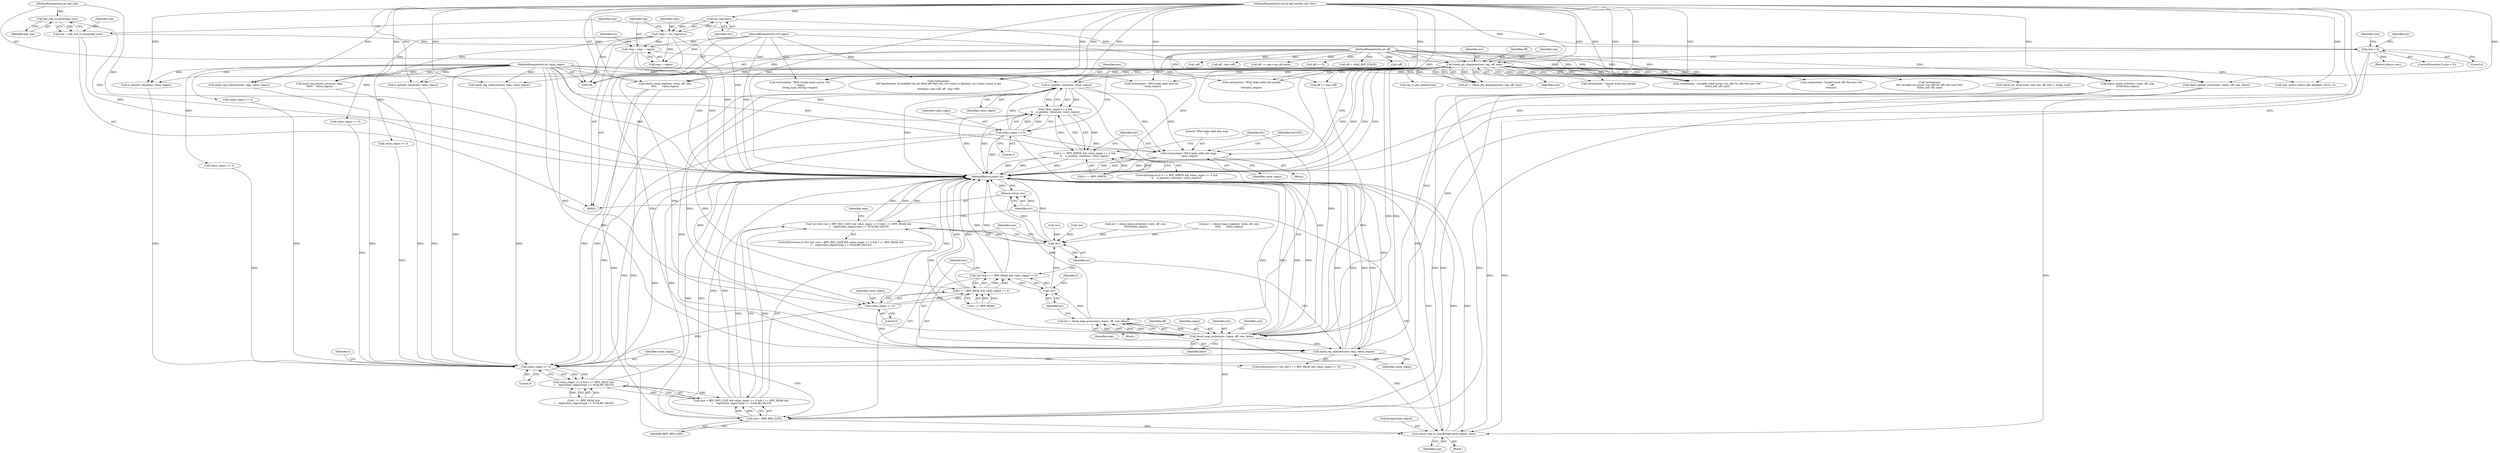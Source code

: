 digraph "0_linux_0c17d1d2c61936401f4702e1846e2c19b200f958_1@pointer" {
"1000179" [label="(Call,is_pointer_value(env, value_regno))"];
"1000149" [label="(Call,check_ptr_alignment(env, reg, off, size))"];
"1000124" [label="(Call,cur_regs(env))"];
"1000107" [label="(MethodParameterIn,struct bpf_verifier_env *env)"];
"1000127" [label="(Call,*reg = regs + regno)"];
"1000122" [label="(Call,*regs = cur_regs(env))"];
"1000109" [label="(MethodParameterIn,u32 regno)"];
"1000110" [label="(MethodParameterIn,int off)"];
"1000142" [label="(Call,size < 0)"];
"1000137" [label="(Call,size = bpf_size_to_bytes(bpf_size))"];
"1000139" [label="(Call,bpf_size_to_bytes(bpf_size))"];
"1000111" [label="(MethodParameterIn,int bpf_size)"];
"1000176" [label="(Call,value_regno >= 0)"];
"1000113" [label="(MethodParameterIn,int value_regno)"];
"1000175" [label="(Call,value_regno >= 0 &&\n\t\t    is_pointer_value(env, value_regno))"];
"1000171" [label="(Call,t == BPF_WRITE && value_regno >= 0 &&\n\t\t    is_pointer_value(env, value_regno))"];
"1000202" [label="(Call,t == BPF_READ && value_regno >= 0)"];
"1000199" [label="(Call,!err && t == BPF_READ && value_regno >= 0)"];
"1000183" [label="(Call,verbose(env, \"R%d leaks addr into map\n\", value_regno))"];
"1000192" [label="(Call,check_map_access(env, regno, off, size, false))"];
"1000190" [label="(Call,err = check_map_access(env, regno, off, size, false))"];
"1000200" [label="(Call,!err)"];
"1000538" [label="(Call,!err)"];
"1000537" [label="(Call,!err && size < BPF_REG_SIZE && value_regno >= 0 && t == BPF_READ &&\n \t    regs[value_regno].type == SCALAR_VALUE)"];
"1000566" [label="(Return,return err;)"];
"1000209" [label="(Call,mark_reg_unknown(env, regs, value_regno))"];
"1000545" [label="(Call,value_regno >= 0)"];
"1000544" [label="(Call,value_regno >= 0 && t == BPF_READ &&\n \t    regs[value_regno].type == SCALAR_VALUE)"];
"1000540" [label="(Call,size < BPF_REG_SIZE && value_regno >= 0 && t == BPF_READ &&\n \t    regs[value_regno].type == SCALAR_VALUE)"];
"1000541" [label="(Call,size < BPF_REG_SIZE)"];
"1000560" [label="(Call,coerce_reg_to_size(&regs[value_regno], size))"];
"1000206" [label="(Call,value_regno >= 0)"];
"1000538" [label="(Call,!err)"];
"1000321" [label="(Call,mark_reg_unknown(env, regs, value_regno))"];
"1000473" [label="(Call,verbose(env, \"cannot write into packet\n\"))"];
"1000192" [label="(Call,check_map_access(env, regno, off, size, false))"];
"1000544" [label="(Call,value_regno >= 0 && t == BPF_READ &&\n \t    regs[value_regno].type == SCALAR_VALUE)"];
"1000183" [label="(Call,verbose(env, \"R%d leaks addr into map\n\", value_regno))"];
"1000381" [label="(Call,verbose(env, \"variable stack access var_off=%s off=%d size=%d\",\n\t\t\t\ttn_buf, off, size))"];
"1000199" [label="(Call,!err && t == BPF_READ && value_regno >= 0)"];
"1000125" [label="(Identifier,env)"];
"1000109" [label="(MethodParameterIn,u32 regno)"];
"1000186" [label="(Identifier,value_regno)"];
"1000194" [label="(Identifier,regno)"];
"1000561" [label="(Call,&regs[value_regno])"];
"1000257" [label="(Call,off - reg->off)"];
"1000231" [label="(Call,value_regno >= 0)"];
"1000110" [label="(MethodParameterIn,int off)"];
"1000537" [label="(Call,!err && size < BPF_REG_SIZE && value_regno >= 0 && t == BPF_READ &&\n \t    regs[value_regno].type == SCALAR_VALUE)"];
"1000208" [label="(Literal,0)"];
"1000542" [label="(Identifier,size)"];
"1000202" [label="(Call,t == BPF_READ && value_regno >= 0)"];
"1000440" [label="(Call,err = check_stack_write(env, state, off, size,\n\t\t\t\t\t\tvalue_regno))"];
"1000140" [label="(Identifier,bpf_size)"];
"1000128" [label="(Identifier,reg)"];
"1000539" [label="(Identifier,err)"];
"1000172" [label="(Call,t == BPF_WRITE)"];
"1000560" [label="(Call,coerce_reg_to_size(&regs[value_regno], size))"];
"1000211" [label="(Identifier,regs)"];
"1000407" [label="(Call,verbose(env, \"invalid stack off=%d size=%d\n\", off,\n\t\t\t\tsize))"];
"1000143" [label="(Identifier,size)"];
"1000250" [label="(Call,verbose(env,\n\t\t\t\t\"dereference of modified ctx ptr R%d off=%d+%d, ctx+const is allowed, ctx+const+const is not\n\",\n\t\t\t\tregno, reg->off, off - reg->off))"];
"1000565" [label="(Identifier,size)"];
"1000568" [label="(MethodReturn,static int)"];
"1000559" [label="(Block,)"];
"1000563" [label="(Identifier,regs)"];
"1000547" [label="(Literal,0)"];
"1000390" [label="(Call,off += reg->var_off.value)"];
"1000488" [label="(Call,is_pointer_value(env, value_regno))"];
"1000180" [label="(Identifier,env)"];
"1000127" [label="(Call,*reg = regs + regno)"];
"1000151" [label="(Identifier,reg)"];
"1000459" [label="(Call,reg_is_pkt_pointer(reg))"];
"1000286" [label="(Call,verbose(env,\n\t\t\t\t\"variable ctx access var_off=%s off=%d size=%d\",\n\t\t\t\ttn_buf, off, size))"];
"1000200" [label="(Call,!err)"];
"1000566" [label="(Return,return err;)"];
"1000113" [label="(MethodParameterIn,int value_regno)"];
"1000181" [label="(Identifier,value_regno)"];
"1000185" [label="(Literal,\"R%d leaks addr into map\n\")"];
"1000137" [label="(Call,size = bpf_size_to_bytes(bpf_size))"];
"1000111" [label="(MethodParameterIn,int bpf_size)"];
"1000135" [label="(Identifier,err)"];
"1000204" [label="(Identifier,t)"];
"1000171" [label="(Call,t == BPF_WRITE && value_regno >= 0 &&\n\t\t    is_pointer_value(env, value_regno))"];
"1000545" [label="(Call,value_regno >= 0)"];
"1000147" [label="(Call,err = check_ptr_alignment(env, reg, off, size))"];
"1000177" [label="(Identifier,value_regno)"];
"1000548" [label="(Call,t == BPF_READ &&\n \t    regs[value_regno].type == SCALAR_VALUE)"];
"1000543" [label="(Identifier,BPF_REG_SIZE)"];
"1000149" [label="(Call,check_ptr_alignment(env, reg, off, size))"];
"1000399" [label="(Call,off >= 0)"];
"1000515" [label="(Call,value_regno >= 0)"];
"1000546" [label="(Identifier,value_regno)"];
"1000402" [label="(Call,off < -MAX_BPF_STACK)"];
"1000238" [label="(Call,verbose(env, \"R%d leaks addr into ctx\n\", value_regno))"];
"1000190" [label="(Call,err = check_map_access(env, regno, off, size, false))"];
"1000468" [label="(Call,may_access_direct_pkt_data(env, NULL, t))"];
"1000170" [label="(ControlStructure,if (t == BPF_WRITE && value_regno >= 0 &&\n\t\t    is_pointer_value(env, value_regno)))"];
"1000550" [label="(Identifier,t)"];
"1000158" [label="(Call,off += reg->off)"];
"1000144" [label="(Literal,0)"];
"1000129" [label="(Call,regs + regno)"];
"1000449" [label="(Call,err = check_stack_read(env, state, off, size,\n\t\t\t\t\t       value_regno))"];
"1000114" [label="(Block,)"];
"1000492" [label="(Call,verbose(env, \"R%d leaks addr into packet\n\",\n\t\t\t\tvalue_regno))"];
"1000178" [label="(Literal,0)"];
"1000193" [label="(Identifier,env)"];
"1000540" [label="(Call,size < BPF_REG_SIZE && value_regno >= 0 && t == BPF_READ &&\n \t    regs[value_regno].type == SCALAR_VALUE)"];
"1000124" [label="(Call,cur_regs(env))"];
"1000138" [label="(Identifier,size)"];
"1000142" [label="(Call,size < 0)"];
"1000169" [label="(Block,)"];
"1000451" [label="(Call,check_stack_read(env, state, off, size,\n\t\t\t\t\t       value_regno))"];
"1000485" [label="(Call,value_regno >= 0)"];
"1000206" [label="(Call,value_regno >= 0)"];
"1000176" [label="(Call,value_regno >= 0)"];
"1000203" [label="(Call,t == BPF_READ)"];
"1000210" [label="(Identifier,env)"];
"1000150" [label="(Identifier,env)"];
"1000122" [label="(Call,*regs = cur_regs(env))"];
"1000139" [label="(Call,bpf_size_to_bytes(bpf_size))"];
"1000541" [label="(Call,size < BPF_REG_SIZE)"];
"1000201" [label="(Identifier,err)"];
"1000145" [label="(Return,return size;)"];
"1000307" [label="(Call,!err)"];
"1000509" [label="(Call,!err)"];
"1000518" [label="(Call,mark_reg_unknown(env, regs, value_regno))"];
"1000153" [label="(Identifier,size)"];
"1000313" [label="(Call,value_regno >= 0)"];
"1000197" [label="(Identifier,false)"];
"1000209" [label="(Call,mark_reg_unknown(env, regs, value_regno))"];
"1000442" [label="(Call,check_stack_write(env, state, off, size,\n\t\t\t\t\t\tvalue_regno))"];
"1000234" [label="(Call,is_pointer_value(env, value_regno))"];
"1000123" [label="(Identifier,regs)"];
"1000107" [label="(MethodParameterIn,struct bpf_verifier_env *env)"];
"1000326" [label="(Call,mark_reg_known_zero(env, regs,\n\t\t\t\t\t\t    value_regno))"];
"1000501" [label="(Call,check_packet_access(env, regno, off, size, false))"];
"1000212" [label="(Identifier,value_regno)"];
"1000148" [label="(Identifier,err)"];
"1000184" [label="(Identifier,env)"];
"1000524" [label="(Call,verbose(env, \"R%d invalid mem access '%s'\n\", regno,\n\t\t\treg_type_str[reg->type]))"];
"1000207" [label="(Identifier,value_regno)"];
"1000152" [label="(Identifier,off)"];
"1000196" [label="(Identifier,size)"];
"1000536" [label="(ControlStructure,if (!err && size < BPF_REG_SIZE && value_regno >= 0 && t == BPF_READ &&\n \t    regs[value_regno].type == SCALAR_VALUE))"];
"1000189" [label="(Identifier,EACCES)"];
"1000195" [label="(Identifier,off)"];
"1000141" [label="(ControlStructure,if (size < 0))"];
"1000182" [label="(Block,)"];
"1000198" [label="(ControlStructure,if (!err && t == BPF_READ && value_regno >= 0))"];
"1000191" [label="(Identifier,err)"];
"1000297" [label="(Call,check_ctx_access(env, insn_idx, off, size, t, &reg_type))"];
"1000179" [label="(Call,is_pointer_value(env, value_regno))"];
"1000424" [label="(Call,-off)"];
"1000175" [label="(Call,value_regno >= 0 &&\n\t\t    is_pointer_value(env, value_regno))"];
"1000146" [label="(Identifier,size)"];
"1000434" [label="(Call,-off)"];
"1000567" [label="(Identifier,err)"];
"1000179" -> "1000175"  [label="AST: "];
"1000179" -> "1000181"  [label="CFG: "];
"1000180" -> "1000179"  [label="AST: "];
"1000181" -> "1000179"  [label="AST: "];
"1000175" -> "1000179"  [label="CFG: "];
"1000179" -> "1000568"  [label="DDG: "];
"1000179" -> "1000175"  [label="DDG: "];
"1000179" -> "1000175"  [label="DDG: "];
"1000149" -> "1000179"  [label="DDG: "];
"1000107" -> "1000179"  [label="DDG: "];
"1000176" -> "1000179"  [label="DDG: "];
"1000113" -> "1000179"  [label="DDG: "];
"1000179" -> "1000183"  [label="DDG: "];
"1000179" -> "1000183"  [label="DDG: "];
"1000179" -> "1000192"  [label="DDG: "];
"1000179" -> "1000206"  [label="DDG: "];
"1000179" -> "1000209"  [label="DDG: "];
"1000179" -> "1000545"  [label="DDG: "];
"1000149" -> "1000147"  [label="AST: "];
"1000149" -> "1000153"  [label="CFG: "];
"1000150" -> "1000149"  [label="AST: "];
"1000151" -> "1000149"  [label="AST: "];
"1000152" -> "1000149"  [label="AST: "];
"1000153" -> "1000149"  [label="AST: "];
"1000147" -> "1000149"  [label="CFG: "];
"1000149" -> "1000568"  [label="DDG: "];
"1000149" -> "1000568"  [label="DDG: "];
"1000149" -> "1000568"  [label="DDG: "];
"1000149" -> "1000568"  [label="DDG: "];
"1000149" -> "1000147"  [label="DDG: "];
"1000149" -> "1000147"  [label="DDG: "];
"1000149" -> "1000147"  [label="DDG: "];
"1000149" -> "1000147"  [label="DDG: "];
"1000124" -> "1000149"  [label="DDG: "];
"1000107" -> "1000149"  [label="DDG: "];
"1000127" -> "1000149"  [label="DDG: "];
"1000110" -> "1000149"  [label="DDG: "];
"1000142" -> "1000149"  [label="DDG: "];
"1000149" -> "1000158"  [label="DDG: "];
"1000149" -> "1000183"  [label="DDG: "];
"1000149" -> "1000192"  [label="DDG: "];
"1000149" -> "1000192"  [label="DDG: "];
"1000149" -> "1000234"  [label="DDG: "];
"1000149" -> "1000238"  [label="DDG: "];
"1000149" -> "1000250"  [label="DDG: "];
"1000149" -> "1000286"  [label="DDG: "];
"1000149" -> "1000286"  [label="DDG: "];
"1000149" -> "1000297"  [label="DDG: "];
"1000149" -> "1000297"  [label="DDG: "];
"1000149" -> "1000381"  [label="DDG: "];
"1000149" -> "1000381"  [label="DDG: "];
"1000149" -> "1000407"  [label="DDG: "];
"1000149" -> "1000407"  [label="DDG: "];
"1000149" -> "1000442"  [label="DDG: "];
"1000149" -> "1000442"  [label="DDG: "];
"1000149" -> "1000451"  [label="DDG: "];
"1000149" -> "1000451"  [label="DDG: "];
"1000149" -> "1000459"  [label="DDG: "];
"1000149" -> "1000468"  [label="DDG: "];
"1000149" -> "1000473"  [label="DDG: "];
"1000149" -> "1000488"  [label="DDG: "];
"1000149" -> "1000492"  [label="DDG: "];
"1000149" -> "1000501"  [label="DDG: "];
"1000149" -> "1000501"  [label="DDG: "];
"1000149" -> "1000524"  [label="DDG: "];
"1000124" -> "1000122"  [label="AST: "];
"1000124" -> "1000125"  [label="CFG: "];
"1000125" -> "1000124"  [label="AST: "];
"1000122" -> "1000124"  [label="CFG: "];
"1000124" -> "1000568"  [label="DDG: "];
"1000124" -> "1000122"  [label="DDG: "];
"1000107" -> "1000124"  [label="DDG: "];
"1000107" -> "1000106"  [label="AST: "];
"1000107" -> "1000568"  [label="DDG: "];
"1000107" -> "1000183"  [label="DDG: "];
"1000107" -> "1000192"  [label="DDG: "];
"1000107" -> "1000209"  [label="DDG: "];
"1000107" -> "1000234"  [label="DDG: "];
"1000107" -> "1000238"  [label="DDG: "];
"1000107" -> "1000250"  [label="DDG: "];
"1000107" -> "1000286"  [label="DDG: "];
"1000107" -> "1000297"  [label="DDG: "];
"1000107" -> "1000321"  [label="DDG: "];
"1000107" -> "1000326"  [label="DDG: "];
"1000107" -> "1000381"  [label="DDG: "];
"1000107" -> "1000407"  [label="DDG: "];
"1000107" -> "1000442"  [label="DDG: "];
"1000107" -> "1000451"  [label="DDG: "];
"1000107" -> "1000468"  [label="DDG: "];
"1000107" -> "1000473"  [label="DDG: "];
"1000107" -> "1000488"  [label="DDG: "];
"1000107" -> "1000492"  [label="DDG: "];
"1000107" -> "1000501"  [label="DDG: "];
"1000107" -> "1000518"  [label="DDG: "];
"1000107" -> "1000524"  [label="DDG: "];
"1000127" -> "1000114"  [label="AST: "];
"1000127" -> "1000129"  [label="CFG: "];
"1000128" -> "1000127"  [label="AST: "];
"1000129" -> "1000127"  [label="AST: "];
"1000135" -> "1000127"  [label="CFG: "];
"1000127" -> "1000568"  [label="DDG: "];
"1000127" -> "1000568"  [label="DDG: "];
"1000122" -> "1000127"  [label="DDG: "];
"1000109" -> "1000127"  [label="DDG: "];
"1000122" -> "1000114"  [label="AST: "];
"1000123" -> "1000122"  [label="AST: "];
"1000128" -> "1000122"  [label="CFG: "];
"1000122" -> "1000568"  [label="DDG: "];
"1000122" -> "1000129"  [label="DDG: "];
"1000122" -> "1000209"  [label="DDG: "];
"1000122" -> "1000321"  [label="DDG: "];
"1000122" -> "1000326"  [label="DDG: "];
"1000122" -> "1000518"  [label="DDG: "];
"1000109" -> "1000106"  [label="AST: "];
"1000109" -> "1000568"  [label="DDG: "];
"1000109" -> "1000129"  [label="DDG: "];
"1000109" -> "1000192"  [label="DDG: "];
"1000109" -> "1000250"  [label="DDG: "];
"1000109" -> "1000501"  [label="DDG: "];
"1000109" -> "1000524"  [label="DDG: "];
"1000110" -> "1000106"  [label="AST: "];
"1000110" -> "1000568"  [label="DDG: "];
"1000110" -> "1000158"  [label="DDG: "];
"1000110" -> "1000192"  [label="DDG: "];
"1000110" -> "1000257"  [label="DDG: "];
"1000110" -> "1000286"  [label="DDG: "];
"1000110" -> "1000297"  [label="DDG: "];
"1000110" -> "1000381"  [label="DDG: "];
"1000110" -> "1000390"  [label="DDG: "];
"1000110" -> "1000399"  [label="DDG: "];
"1000110" -> "1000402"  [label="DDG: "];
"1000110" -> "1000407"  [label="DDG: "];
"1000110" -> "1000424"  [label="DDG: "];
"1000110" -> "1000434"  [label="DDG: "];
"1000110" -> "1000442"  [label="DDG: "];
"1000110" -> "1000451"  [label="DDG: "];
"1000110" -> "1000501"  [label="DDG: "];
"1000142" -> "1000141"  [label="AST: "];
"1000142" -> "1000144"  [label="CFG: "];
"1000143" -> "1000142"  [label="AST: "];
"1000144" -> "1000142"  [label="AST: "];
"1000146" -> "1000142"  [label="CFG: "];
"1000148" -> "1000142"  [label="CFG: "];
"1000142" -> "1000568"  [label="DDG: "];
"1000142" -> "1000568"  [label="DDG: "];
"1000137" -> "1000142"  [label="DDG: "];
"1000142" -> "1000145"  [label="DDG: "];
"1000137" -> "1000114"  [label="AST: "];
"1000137" -> "1000139"  [label="CFG: "];
"1000138" -> "1000137"  [label="AST: "];
"1000139" -> "1000137"  [label="AST: "];
"1000143" -> "1000137"  [label="CFG: "];
"1000137" -> "1000568"  [label="DDG: "];
"1000139" -> "1000137"  [label="DDG: "];
"1000139" -> "1000140"  [label="CFG: "];
"1000140" -> "1000139"  [label="AST: "];
"1000139" -> "1000568"  [label="DDG: "];
"1000111" -> "1000139"  [label="DDG: "];
"1000111" -> "1000106"  [label="AST: "];
"1000111" -> "1000568"  [label="DDG: "];
"1000176" -> "1000175"  [label="AST: "];
"1000176" -> "1000178"  [label="CFG: "];
"1000177" -> "1000176"  [label="AST: "];
"1000178" -> "1000176"  [label="AST: "];
"1000180" -> "1000176"  [label="CFG: "];
"1000175" -> "1000176"  [label="CFG: "];
"1000176" -> "1000568"  [label="DDG: "];
"1000176" -> "1000175"  [label="DDG: "];
"1000176" -> "1000175"  [label="DDG: "];
"1000113" -> "1000176"  [label="DDG: "];
"1000176" -> "1000183"  [label="DDG: "];
"1000176" -> "1000206"  [label="DDG: "];
"1000176" -> "1000209"  [label="DDG: "];
"1000176" -> "1000545"  [label="DDG: "];
"1000113" -> "1000106"  [label="AST: "];
"1000113" -> "1000568"  [label="DDG: "];
"1000113" -> "1000183"  [label="DDG: "];
"1000113" -> "1000206"  [label="DDG: "];
"1000113" -> "1000209"  [label="DDG: "];
"1000113" -> "1000231"  [label="DDG: "];
"1000113" -> "1000234"  [label="DDG: "];
"1000113" -> "1000238"  [label="DDG: "];
"1000113" -> "1000313"  [label="DDG: "];
"1000113" -> "1000321"  [label="DDG: "];
"1000113" -> "1000326"  [label="DDG: "];
"1000113" -> "1000442"  [label="DDG: "];
"1000113" -> "1000451"  [label="DDG: "];
"1000113" -> "1000485"  [label="DDG: "];
"1000113" -> "1000488"  [label="DDG: "];
"1000113" -> "1000492"  [label="DDG: "];
"1000113" -> "1000515"  [label="DDG: "];
"1000113" -> "1000518"  [label="DDG: "];
"1000113" -> "1000545"  [label="DDG: "];
"1000175" -> "1000171"  [label="AST: "];
"1000171" -> "1000175"  [label="CFG: "];
"1000175" -> "1000568"  [label="DDG: "];
"1000175" -> "1000568"  [label="DDG: "];
"1000175" -> "1000171"  [label="DDG: "];
"1000175" -> "1000171"  [label="DDG: "];
"1000175" -> "1000202"  [label="DDG: "];
"1000171" -> "1000170"  [label="AST: "];
"1000171" -> "1000172"  [label="CFG: "];
"1000172" -> "1000171"  [label="AST: "];
"1000184" -> "1000171"  [label="CFG: "];
"1000191" -> "1000171"  [label="CFG: "];
"1000171" -> "1000568"  [label="DDG: "];
"1000171" -> "1000568"  [label="DDG: "];
"1000171" -> "1000568"  [label="DDG: "];
"1000172" -> "1000171"  [label="DDG: "];
"1000172" -> "1000171"  [label="DDG: "];
"1000202" -> "1000199"  [label="AST: "];
"1000202" -> "1000203"  [label="CFG: "];
"1000202" -> "1000206"  [label="CFG: "];
"1000203" -> "1000202"  [label="AST: "];
"1000206" -> "1000202"  [label="AST: "];
"1000199" -> "1000202"  [label="CFG: "];
"1000202" -> "1000568"  [label="DDG: "];
"1000202" -> "1000568"  [label="DDG: "];
"1000202" -> "1000199"  [label="DDG: "];
"1000202" -> "1000199"  [label="DDG: "];
"1000203" -> "1000202"  [label="DDG: "];
"1000203" -> "1000202"  [label="DDG: "];
"1000206" -> "1000202"  [label="DDG: "];
"1000206" -> "1000202"  [label="DDG: "];
"1000199" -> "1000198"  [label="AST: "];
"1000199" -> "1000200"  [label="CFG: "];
"1000200" -> "1000199"  [label="AST: "];
"1000210" -> "1000199"  [label="CFG: "];
"1000539" -> "1000199"  [label="CFG: "];
"1000199" -> "1000568"  [label="DDG: "];
"1000199" -> "1000568"  [label="DDG: "];
"1000200" -> "1000199"  [label="DDG: "];
"1000183" -> "1000182"  [label="AST: "];
"1000183" -> "1000186"  [label="CFG: "];
"1000184" -> "1000183"  [label="AST: "];
"1000185" -> "1000183"  [label="AST: "];
"1000186" -> "1000183"  [label="AST: "];
"1000189" -> "1000183"  [label="CFG: "];
"1000183" -> "1000568"  [label="DDG: "];
"1000183" -> "1000568"  [label="DDG: "];
"1000183" -> "1000568"  [label="DDG: "];
"1000192" -> "1000190"  [label="AST: "];
"1000192" -> "1000197"  [label="CFG: "];
"1000193" -> "1000192"  [label="AST: "];
"1000194" -> "1000192"  [label="AST: "];
"1000195" -> "1000192"  [label="AST: "];
"1000196" -> "1000192"  [label="AST: "];
"1000197" -> "1000192"  [label="AST: "];
"1000190" -> "1000192"  [label="CFG: "];
"1000192" -> "1000568"  [label="DDG: "];
"1000192" -> "1000568"  [label="DDG: "];
"1000192" -> "1000568"  [label="DDG: "];
"1000192" -> "1000568"  [label="DDG: "];
"1000192" -> "1000568"  [label="DDG: "];
"1000192" -> "1000190"  [label="DDG: "];
"1000192" -> "1000190"  [label="DDG: "];
"1000192" -> "1000190"  [label="DDG: "];
"1000192" -> "1000190"  [label="DDG: "];
"1000192" -> "1000190"  [label="DDG: "];
"1000158" -> "1000192"  [label="DDG: "];
"1000192" -> "1000209"  [label="DDG: "];
"1000192" -> "1000541"  [label="DDG: "];
"1000192" -> "1000560"  [label="DDG: "];
"1000190" -> "1000169"  [label="AST: "];
"1000191" -> "1000190"  [label="AST: "];
"1000201" -> "1000190"  [label="CFG: "];
"1000190" -> "1000568"  [label="DDG: "];
"1000190" -> "1000200"  [label="DDG: "];
"1000200" -> "1000201"  [label="CFG: "];
"1000201" -> "1000200"  [label="AST: "];
"1000204" -> "1000200"  [label="CFG: "];
"1000200" -> "1000538"  [label="DDG: "];
"1000538" -> "1000537"  [label="AST: "];
"1000538" -> "1000539"  [label="CFG: "];
"1000539" -> "1000538"  [label="AST: "];
"1000542" -> "1000538"  [label="CFG: "];
"1000537" -> "1000538"  [label="CFG: "];
"1000538" -> "1000568"  [label="DDG: "];
"1000538" -> "1000537"  [label="DDG: "];
"1000449" -> "1000538"  [label="DDG: "];
"1000440" -> "1000538"  [label="DDG: "];
"1000509" -> "1000538"  [label="DDG: "];
"1000307" -> "1000538"  [label="DDG: "];
"1000538" -> "1000566"  [label="DDG: "];
"1000537" -> "1000536"  [label="AST: "];
"1000537" -> "1000540"  [label="CFG: "];
"1000540" -> "1000537"  [label="AST: "];
"1000563" -> "1000537"  [label="CFG: "];
"1000567" -> "1000537"  [label="CFG: "];
"1000537" -> "1000568"  [label="DDG: "];
"1000537" -> "1000568"  [label="DDG: "];
"1000537" -> "1000568"  [label="DDG: "];
"1000540" -> "1000537"  [label="DDG: "];
"1000540" -> "1000537"  [label="DDG: "];
"1000566" -> "1000114"  [label="AST: "];
"1000566" -> "1000567"  [label="CFG: "];
"1000567" -> "1000566"  [label="AST: "];
"1000568" -> "1000566"  [label="CFG: "];
"1000566" -> "1000568"  [label="DDG: "];
"1000567" -> "1000566"  [label="DDG: "];
"1000209" -> "1000198"  [label="AST: "];
"1000209" -> "1000212"  [label="CFG: "];
"1000210" -> "1000209"  [label="AST: "];
"1000211" -> "1000209"  [label="AST: "];
"1000212" -> "1000209"  [label="AST: "];
"1000539" -> "1000209"  [label="CFG: "];
"1000209" -> "1000568"  [label="DDG: "];
"1000209" -> "1000568"  [label="DDG: "];
"1000209" -> "1000568"  [label="DDG: "];
"1000209" -> "1000568"  [label="DDG: "];
"1000206" -> "1000209"  [label="DDG: "];
"1000209" -> "1000545"  [label="DDG: "];
"1000545" -> "1000544"  [label="AST: "];
"1000545" -> "1000547"  [label="CFG: "];
"1000546" -> "1000545"  [label="AST: "];
"1000547" -> "1000545"  [label="AST: "];
"1000550" -> "1000545"  [label="CFG: "];
"1000544" -> "1000545"  [label="CFG: "];
"1000545" -> "1000568"  [label="DDG: "];
"1000545" -> "1000544"  [label="DDG: "];
"1000545" -> "1000544"  [label="DDG: "];
"1000485" -> "1000545"  [label="DDG: "];
"1000234" -> "1000545"  [label="DDG: "];
"1000518" -> "1000545"  [label="DDG: "];
"1000313" -> "1000545"  [label="DDG: "];
"1000451" -> "1000545"  [label="DDG: "];
"1000442" -> "1000545"  [label="DDG: "];
"1000515" -> "1000545"  [label="DDG: "];
"1000206" -> "1000545"  [label="DDG: "];
"1000326" -> "1000545"  [label="DDG: "];
"1000321" -> "1000545"  [label="DDG: "];
"1000231" -> "1000545"  [label="DDG: "];
"1000488" -> "1000545"  [label="DDG: "];
"1000544" -> "1000540"  [label="AST: "];
"1000544" -> "1000548"  [label="CFG: "];
"1000548" -> "1000544"  [label="AST: "];
"1000540" -> "1000544"  [label="CFG: "];
"1000544" -> "1000568"  [label="DDG: "];
"1000544" -> "1000568"  [label="DDG: "];
"1000544" -> "1000540"  [label="DDG: "];
"1000544" -> "1000540"  [label="DDG: "];
"1000548" -> "1000544"  [label="DDG: "];
"1000548" -> "1000544"  [label="DDG: "];
"1000540" -> "1000541"  [label="CFG: "];
"1000541" -> "1000540"  [label="AST: "];
"1000540" -> "1000568"  [label="DDG: "];
"1000540" -> "1000568"  [label="DDG: "];
"1000541" -> "1000540"  [label="DDG: "];
"1000541" -> "1000540"  [label="DDG: "];
"1000541" -> "1000543"  [label="CFG: "];
"1000542" -> "1000541"  [label="AST: "];
"1000543" -> "1000541"  [label="AST: "];
"1000546" -> "1000541"  [label="CFG: "];
"1000541" -> "1000568"  [label="DDG: "];
"1000541" -> "1000568"  [label="DDG: "];
"1000451" -> "1000541"  [label="DDG: "];
"1000297" -> "1000541"  [label="DDG: "];
"1000442" -> "1000541"  [label="DDG: "];
"1000501" -> "1000541"  [label="DDG: "];
"1000541" -> "1000560"  [label="DDG: "];
"1000560" -> "1000559"  [label="AST: "];
"1000560" -> "1000565"  [label="CFG: "];
"1000561" -> "1000560"  [label="AST: "];
"1000565" -> "1000560"  [label="AST: "];
"1000567" -> "1000560"  [label="CFG: "];
"1000560" -> "1000568"  [label="DDG: "];
"1000560" -> "1000568"  [label="DDG: "];
"1000560" -> "1000568"  [label="DDG: "];
"1000451" -> "1000560"  [label="DDG: "];
"1000297" -> "1000560"  [label="DDG: "];
"1000442" -> "1000560"  [label="DDG: "];
"1000501" -> "1000560"  [label="DDG: "];
"1000206" -> "1000208"  [label="CFG: "];
"1000207" -> "1000206"  [label="AST: "];
"1000208" -> "1000206"  [label="AST: "];
"1000206" -> "1000568"  [label="DDG: "];
}
